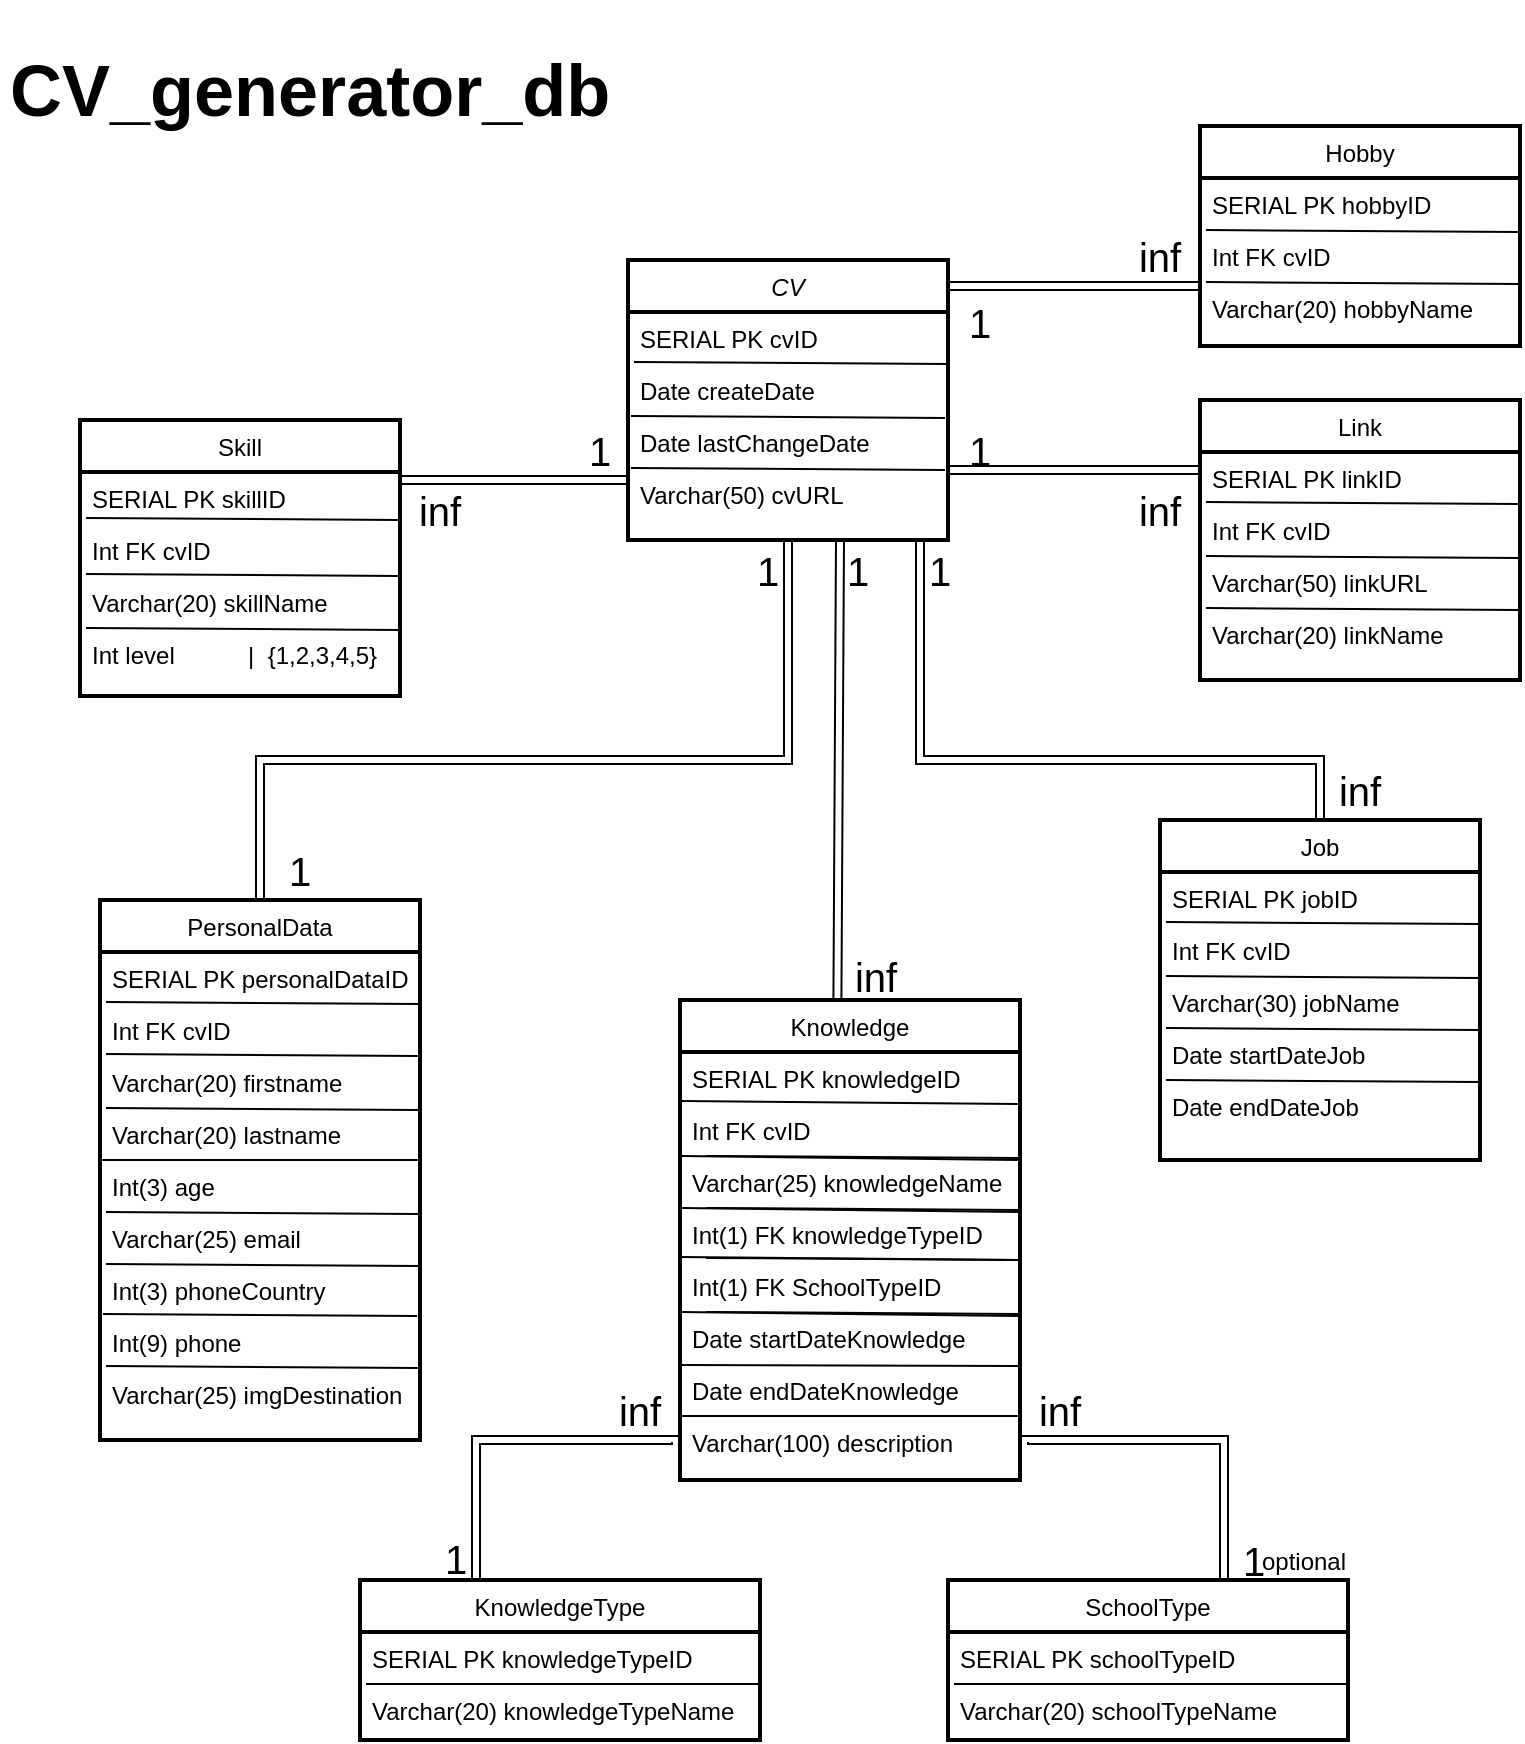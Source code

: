 <mxfile version="21.1.5" type="device">
  <diagram id="C5RBs43oDa-KdzZeNtuy" name="Page-1">
    <mxGraphModel dx="1914" dy="987" grid="1" gridSize="10" guides="1" tooltips="1" connect="1" arrows="1" fold="1" page="1" pageScale="1" pageWidth="827" pageHeight="1169" math="0" shadow="0">
      <root>
        <mxCell id="WIyWlLk6GJQsqaUBKTNV-0" />
        <mxCell id="WIyWlLk6GJQsqaUBKTNV-1" parent="WIyWlLk6GJQsqaUBKTNV-0" />
        <mxCell id="zkfFHV4jXpPFQw0GAbJ--0" value="CV" style="swimlane;fontStyle=2;align=center;verticalAlign=top;childLayout=stackLayout;horizontal=1;startSize=26;horizontalStack=0;resizeParent=1;resizeLast=0;collapsible=1;marginBottom=0;rounded=0;shadow=0;strokeWidth=2;" parent="WIyWlLk6GJQsqaUBKTNV-1" vertex="1">
          <mxGeometry x="344" y="137" width="160" height="140" as="geometry">
            <mxRectangle x="230" y="140" width="160" height="26" as="alternateBounds" />
          </mxGeometry>
        </mxCell>
        <mxCell id="zkfFHV4jXpPFQw0GAbJ--1" value="SERIAL PK cvID" style="text;align=left;verticalAlign=top;spacingLeft=4;spacingRight=4;overflow=hidden;rotatable=0;points=[[0,0.5],[1,0.5]];portConstraint=eastwest;" parent="zkfFHV4jXpPFQw0GAbJ--0" vertex="1">
          <mxGeometry y="26" width="160" height="26" as="geometry" />
        </mxCell>
        <mxCell id="-dVuh-FXX1zb581pYCFE-20" value="" style="endArrow=none;html=1;rounded=0;entryX=0.019;entryY=-0.115;entryDx=0;entryDy=0;entryPerimeter=0;exitX=0.167;exitY=0.667;exitDx=0;exitDy=0;exitPerimeter=0;" parent="zkfFHV4jXpPFQw0GAbJ--0" edge="1">
          <mxGeometry width="50" height="50" relative="1" as="geometry">
            <mxPoint x="160" y="52" as="sourcePoint" />
            <mxPoint x="3" y="51" as="targetPoint" />
          </mxGeometry>
        </mxCell>
        <mxCell id="zkfFHV4jXpPFQw0GAbJ--2" value="Date createDate" style="text;align=left;verticalAlign=top;spacingLeft=4;spacingRight=4;overflow=hidden;rotatable=0;points=[[0,0.5],[1,0.5]];portConstraint=eastwest;rounded=0;shadow=0;html=0;" parent="zkfFHV4jXpPFQw0GAbJ--0" vertex="1">
          <mxGeometry y="52" width="160" height="26" as="geometry" />
        </mxCell>
        <mxCell id="-dVuh-FXX1zb581pYCFE-21" value="" style="endArrow=none;html=1;rounded=0;entryX=0.019;entryY=-0.115;entryDx=0;entryDy=0;entryPerimeter=0;exitX=0.167;exitY=0.667;exitDx=0;exitDy=0;exitPerimeter=0;" parent="zkfFHV4jXpPFQw0GAbJ--0" edge="1">
          <mxGeometry width="50" height="50" relative="1" as="geometry">
            <mxPoint x="158.5" y="79" as="sourcePoint" />
            <mxPoint x="1.5" y="78" as="targetPoint" />
          </mxGeometry>
        </mxCell>
        <mxCell id="zkfFHV4jXpPFQw0GAbJ--3" value="Date lastChangeDate" style="text;align=left;verticalAlign=top;spacingLeft=4;spacingRight=4;overflow=hidden;rotatable=0;points=[[0,0.5],[1,0.5]];portConstraint=eastwest;rounded=0;shadow=0;html=0;" parent="zkfFHV4jXpPFQw0GAbJ--0" vertex="1">
          <mxGeometry y="78" width="160" height="26" as="geometry" />
        </mxCell>
        <mxCell id="-dVuh-FXX1zb581pYCFE-22" value="" style="endArrow=none;html=1;rounded=0;entryX=0.019;entryY=-0.115;entryDx=0;entryDy=0;entryPerimeter=0;exitX=0.167;exitY=0.667;exitDx=0;exitDy=0;exitPerimeter=0;" parent="zkfFHV4jXpPFQw0GAbJ--0" edge="1">
          <mxGeometry width="50" height="50" relative="1" as="geometry">
            <mxPoint x="158.5" y="105" as="sourcePoint" />
            <mxPoint x="1.5" y="104" as="targetPoint" />
          </mxGeometry>
        </mxCell>
        <mxCell id="-dVuh-FXX1zb581pYCFE-0" value="Varchar(50) cvURL" style="text;align=left;verticalAlign=top;spacingLeft=4;spacingRight=4;overflow=hidden;rotatable=0;points=[[0,0.5],[1,0.5]];portConstraint=eastwest;rounded=0;shadow=0;html=0;" parent="zkfFHV4jXpPFQw0GAbJ--0" vertex="1">
          <mxGeometry y="104" width="160" height="26" as="geometry" />
        </mxCell>
        <mxCell id="zkfFHV4jXpPFQw0GAbJ--6" value="Skill" style="swimlane;fontStyle=0;align=center;verticalAlign=top;childLayout=stackLayout;horizontal=1;startSize=26;horizontalStack=0;resizeParent=1;resizeLast=0;collapsible=1;marginBottom=0;rounded=0;shadow=0;strokeWidth=2;" parent="WIyWlLk6GJQsqaUBKTNV-1" vertex="1">
          <mxGeometry x="70" y="217" width="160" height="138" as="geometry">
            <mxRectangle x="130" y="380" width="160" height="26" as="alternateBounds" />
          </mxGeometry>
        </mxCell>
        <mxCell id="zkfFHV4jXpPFQw0GAbJ--7" value="SERIAL PK skillID" style="text;align=left;verticalAlign=top;spacingLeft=4;spacingRight=4;overflow=hidden;rotatable=0;points=[[0,0.5],[1,0.5]];portConstraint=eastwest;" parent="zkfFHV4jXpPFQw0GAbJ--6" vertex="1">
          <mxGeometry y="26" width="160" height="26" as="geometry" />
        </mxCell>
        <mxCell id="zkfFHV4jXpPFQw0GAbJ--8" value="Int FK cvID" style="text;align=left;verticalAlign=top;spacingLeft=4;spacingRight=4;overflow=hidden;rotatable=0;points=[[0,0.5],[1,0.5]];portConstraint=eastwest;rounded=0;shadow=0;html=0;" parent="zkfFHV4jXpPFQw0GAbJ--6" vertex="1">
          <mxGeometry y="52" width="160" height="26" as="geometry" />
        </mxCell>
        <mxCell id="-dVuh-FXX1zb581pYCFE-18" value="" style="endArrow=none;html=1;rounded=0;entryX=0.019;entryY=-0.115;entryDx=0;entryDy=0;entryPerimeter=0;exitX=0.167;exitY=0.667;exitDx=0;exitDy=0;exitPerimeter=0;" parent="zkfFHV4jXpPFQw0GAbJ--6" edge="1">
          <mxGeometry width="50" height="50" relative="1" as="geometry">
            <mxPoint x="160" y="78" as="sourcePoint" />
            <mxPoint x="3" y="77" as="targetPoint" />
          </mxGeometry>
        </mxCell>
        <mxCell id="-dVuh-FXX1zb581pYCFE-6" value="Varchar(20) skillName" style="text;align=left;verticalAlign=top;spacingLeft=4;spacingRight=4;overflow=hidden;rotatable=0;points=[[0,0.5],[1,0.5]];portConstraint=eastwest;rounded=0;shadow=0;html=0;" parent="zkfFHV4jXpPFQw0GAbJ--6" vertex="1">
          <mxGeometry y="78" width="160" height="26" as="geometry" />
        </mxCell>
        <mxCell id="-dVuh-FXX1zb581pYCFE-19" value="" style="endArrow=none;html=1;rounded=0;entryX=0.019;entryY=-0.115;entryDx=0;entryDy=0;entryPerimeter=0;exitX=0.167;exitY=0.667;exitDx=0;exitDy=0;exitPerimeter=0;" parent="zkfFHV4jXpPFQw0GAbJ--6" edge="1">
          <mxGeometry width="50" height="50" relative="1" as="geometry">
            <mxPoint x="160" y="105" as="sourcePoint" />
            <mxPoint x="3" y="104" as="targetPoint" />
          </mxGeometry>
        </mxCell>
        <mxCell id="-dVuh-FXX1zb581pYCFE-7" value="Int level           |  {1,2,3,4,5}" style="text;align=left;verticalAlign=top;spacingLeft=4;spacingRight=4;overflow=hidden;rotatable=0;points=[[0,0.5],[1,0.5]];portConstraint=eastwest;rounded=0;shadow=0;html=0;" parent="zkfFHV4jXpPFQw0GAbJ--6" vertex="1">
          <mxGeometry y="104" width="160" height="26" as="geometry" />
        </mxCell>
        <mxCell id="zkfFHV4jXpPFQw0GAbJ--12" value="" style="endArrow=block;endFill=0;shadow=0;strokeWidth=1;rounded=0;edgeStyle=elbowEdgeStyle;elbow=vertical;shape=link;" parent="WIyWlLk6GJQsqaUBKTNV-1" source="zkfFHV4jXpPFQw0GAbJ--6" target="zkfFHV4jXpPFQw0GAbJ--0" edge="1">
          <mxGeometry width="160" relative="1" as="geometry">
            <mxPoint x="210" y="310" as="sourcePoint" />
            <mxPoint x="210" y="310" as="targetPoint" />
          </mxGeometry>
        </mxCell>
        <mxCell id="zkfFHV4jXpPFQw0GAbJ--13" value="Link" style="swimlane;fontStyle=0;align=center;verticalAlign=top;childLayout=stackLayout;horizontal=1;startSize=26;horizontalStack=0;resizeParent=1;resizeLast=0;collapsible=1;marginBottom=0;rounded=0;shadow=0;strokeWidth=2;" parent="WIyWlLk6GJQsqaUBKTNV-1" vertex="1">
          <mxGeometry x="630" y="207" width="160" height="140" as="geometry">
            <mxRectangle x="340" y="380" width="170" height="26" as="alternateBounds" />
          </mxGeometry>
        </mxCell>
        <mxCell id="zkfFHV4jXpPFQw0GAbJ--14" value="SERIAL PK linkID" style="text;align=left;verticalAlign=top;spacingLeft=4;spacingRight=4;overflow=hidden;rotatable=0;points=[[0,0.5],[1,0.5]];portConstraint=eastwest;" parent="zkfFHV4jXpPFQw0GAbJ--13" vertex="1">
          <mxGeometry y="26" width="160" height="26" as="geometry" />
        </mxCell>
        <mxCell id="-dVuh-FXX1zb581pYCFE-23" value="" style="endArrow=none;html=1;rounded=0;entryX=0.019;entryY=-0.115;entryDx=0;entryDy=0;entryPerimeter=0;exitX=0.167;exitY=0.667;exitDx=0;exitDy=0;exitPerimeter=0;" parent="zkfFHV4jXpPFQw0GAbJ--13" edge="1">
          <mxGeometry width="50" height="50" relative="1" as="geometry">
            <mxPoint x="160" y="52" as="sourcePoint" />
            <mxPoint x="3" y="51" as="targetPoint" />
          </mxGeometry>
        </mxCell>
        <mxCell id="-dVuh-FXX1zb581pYCFE-1" value="Int FK cvID" style="text;align=left;verticalAlign=top;spacingLeft=4;spacingRight=4;overflow=hidden;rotatable=0;points=[[0,0.5],[1,0.5]];portConstraint=eastwest;" parent="zkfFHV4jXpPFQw0GAbJ--13" vertex="1">
          <mxGeometry y="52" width="160" height="26" as="geometry" />
        </mxCell>
        <mxCell id="-dVuh-FXX1zb581pYCFE-24" value="" style="endArrow=none;html=1;rounded=0;entryX=0.019;entryY=-0.115;entryDx=0;entryDy=0;entryPerimeter=0;exitX=0.167;exitY=0.667;exitDx=0;exitDy=0;exitPerimeter=0;" parent="zkfFHV4jXpPFQw0GAbJ--13" edge="1">
          <mxGeometry width="50" height="50" relative="1" as="geometry">
            <mxPoint x="160" y="79" as="sourcePoint" />
            <mxPoint x="3" y="78" as="targetPoint" />
          </mxGeometry>
        </mxCell>
        <mxCell id="-dVuh-FXX1zb581pYCFE-2" value="Varchar(50) linkURL" style="text;align=left;verticalAlign=top;spacingLeft=4;spacingRight=4;overflow=hidden;rotatable=0;points=[[0,0.5],[1,0.5]];portConstraint=eastwest;" parent="zkfFHV4jXpPFQw0GAbJ--13" vertex="1">
          <mxGeometry y="78" width="160" height="26" as="geometry" />
        </mxCell>
        <mxCell id="-dVuh-FXX1zb581pYCFE-25" value="" style="endArrow=none;html=1;rounded=0;entryX=0.019;entryY=-0.115;entryDx=0;entryDy=0;entryPerimeter=0;exitX=0.167;exitY=0.667;exitDx=0;exitDy=0;exitPerimeter=0;" parent="zkfFHV4jXpPFQw0GAbJ--13" edge="1">
          <mxGeometry width="50" height="50" relative="1" as="geometry">
            <mxPoint x="160" y="105" as="sourcePoint" />
            <mxPoint x="3" y="104" as="targetPoint" />
          </mxGeometry>
        </mxCell>
        <mxCell id="-dVuh-FXX1zb581pYCFE-3" value="Varchar(20) linkName" style="text;align=left;verticalAlign=top;spacingLeft=4;spacingRight=4;overflow=hidden;rotatable=0;points=[[0,0.5],[1,0.5]];portConstraint=eastwest;" parent="zkfFHV4jXpPFQw0GAbJ--13" vertex="1">
          <mxGeometry y="104" width="160" height="26" as="geometry" />
        </mxCell>
        <mxCell id="zkfFHV4jXpPFQw0GAbJ--16" value="" style="endArrow=block;endFill=0;shadow=0;strokeWidth=1;rounded=0;edgeStyle=elbowEdgeStyle;elbow=vertical;shape=link;" parent="WIyWlLk6GJQsqaUBKTNV-1" source="zkfFHV4jXpPFQw0GAbJ--13" target="zkfFHV4jXpPFQw0GAbJ--0" edge="1">
          <mxGeometry width="160" relative="1" as="geometry">
            <mxPoint x="220" y="480" as="sourcePoint" />
            <mxPoint x="320" y="378" as="targetPoint" />
          </mxGeometry>
        </mxCell>
        <mxCell id="zkfFHV4jXpPFQw0GAbJ--17" value="PersonalData" style="swimlane;fontStyle=0;align=center;verticalAlign=top;childLayout=stackLayout;horizontal=1;startSize=26;horizontalStack=0;resizeParent=1;resizeLast=0;collapsible=1;marginBottom=0;rounded=0;shadow=0;strokeWidth=2;" parent="WIyWlLk6GJQsqaUBKTNV-1" vertex="1">
          <mxGeometry x="80" y="457" width="160" height="270" as="geometry">
            <mxRectangle x="550" y="140" width="160" height="26" as="alternateBounds" />
          </mxGeometry>
        </mxCell>
        <mxCell id="zkfFHV4jXpPFQw0GAbJ--18" value="SERIAL PK personalDataID" style="text;align=left;verticalAlign=top;spacingLeft=4;spacingRight=4;overflow=hidden;rotatable=0;points=[[0,0.5],[1,0.5]];portConstraint=eastwest;" parent="zkfFHV4jXpPFQw0GAbJ--17" vertex="1">
          <mxGeometry y="26" width="160" height="26" as="geometry" />
        </mxCell>
        <mxCell id="-dVuh-FXX1zb581pYCFE-66" value="" style="endArrow=none;html=1;rounded=0;entryX=0.019;entryY=-0.115;entryDx=0;entryDy=0;entryPerimeter=0;exitX=0.167;exitY=0.667;exitDx=0;exitDy=0;exitPerimeter=0;" parent="zkfFHV4jXpPFQw0GAbJ--17" edge="1">
          <mxGeometry width="50" height="50" relative="1" as="geometry">
            <mxPoint x="160" y="52" as="sourcePoint" />
            <mxPoint x="3" y="51" as="targetPoint" />
          </mxGeometry>
        </mxCell>
        <mxCell id="zkfFHV4jXpPFQw0GAbJ--19" value="Int FK cvID" style="text;align=left;verticalAlign=top;spacingLeft=4;spacingRight=4;overflow=hidden;rotatable=0;points=[[0,0.5],[1,0.5]];portConstraint=eastwest;rounded=0;shadow=0;html=0;" parent="zkfFHV4jXpPFQw0GAbJ--17" vertex="1">
          <mxGeometry y="52" width="160" height="26" as="geometry" />
        </mxCell>
        <mxCell id="-dVuh-FXX1zb581pYCFE-67" value="" style="endArrow=none;html=1;rounded=0;entryX=0.019;entryY=-0.115;entryDx=0;entryDy=0;entryPerimeter=0;exitX=0.167;exitY=0.667;exitDx=0;exitDy=0;exitPerimeter=0;" parent="zkfFHV4jXpPFQw0GAbJ--17" edge="1">
          <mxGeometry width="50" height="50" relative="1" as="geometry">
            <mxPoint x="160" y="78" as="sourcePoint" />
            <mxPoint x="3" y="77" as="targetPoint" />
          </mxGeometry>
        </mxCell>
        <mxCell id="zkfFHV4jXpPFQw0GAbJ--20" value="Varchar(20) firstname" style="text;align=left;verticalAlign=top;spacingLeft=4;spacingRight=4;overflow=hidden;rotatable=0;points=[[0,0.5],[1,0.5]];portConstraint=eastwest;rounded=0;shadow=0;html=0;" parent="zkfFHV4jXpPFQw0GAbJ--17" vertex="1">
          <mxGeometry y="78" width="160" height="26" as="geometry" />
        </mxCell>
        <mxCell id="-dVuh-FXX1zb581pYCFE-68" value="" style="endArrow=none;html=1;rounded=0;entryX=0.019;entryY=-0.115;entryDx=0;entryDy=0;entryPerimeter=0;exitX=0.167;exitY=0.667;exitDx=0;exitDy=0;exitPerimeter=0;" parent="zkfFHV4jXpPFQw0GAbJ--17" edge="1">
          <mxGeometry width="50" height="50" relative="1" as="geometry">
            <mxPoint x="160" y="105" as="sourcePoint" />
            <mxPoint x="3" y="104" as="targetPoint" />
          </mxGeometry>
        </mxCell>
        <mxCell id="zkfFHV4jXpPFQw0GAbJ--21" value="Varchar(20) lastname" style="text;align=left;verticalAlign=top;spacingLeft=4;spacingRight=4;overflow=hidden;rotatable=0;points=[[0,0.5],[1,0.5]];portConstraint=eastwest;rounded=0;shadow=0;html=0;" parent="zkfFHV4jXpPFQw0GAbJ--17" vertex="1">
          <mxGeometry y="104" width="160" height="26" as="geometry" />
        </mxCell>
        <mxCell id="zkfFHV4jXpPFQw0GAbJ--22" value="Int(3) age" style="text;align=left;verticalAlign=top;spacingLeft=4;spacingRight=4;overflow=hidden;rotatable=0;points=[[0,0.5],[1,0.5]];portConstraint=eastwest;rounded=0;shadow=0;html=0;" parent="zkfFHV4jXpPFQw0GAbJ--17" vertex="1">
          <mxGeometry y="130" width="160" height="26" as="geometry" />
        </mxCell>
        <mxCell id="-dVuh-FXX1zb581pYCFE-71" value="" style="endArrow=none;html=1;rounded=0;entryX=0.019;entryY=-0.115;entryDx=0;entryDy=0;entryPerimeter=0;exitX=0.167;exitY=0.667;exitDx=0;exitDy=0;exitPerimeter=0;" parent="zkfFHV4jXpPFQw0GAbJ--17" edge="1">
          <mxGeometry width="50" height="50" relative="1" as="geometry">
            <mxPoint x="160" y="157" as="sourcePoint" />
            <mxPoint x="3" y="156" as="targetPoint" />
          </mxGeometry>
        </mxCell>
        <mxCell id="-dVuh-FXX1zb581pYCFE-10" value="Varchar(25) email " style="text;align=left;verticalAlign=top;spacingLeft=4;spacingRight=4;overflow=hidden;rotatable=0;points=[[0,0.5],[1,0.5]];portConstraint=eastwest;rounded=0;shadow=0;html=0;" parent="zkfFHV4jXpPFQw0GAbJ--17" vertex="1">
          <mxGeometry y="156" width="160" height="26" as="geometry" />
        </mxCell>
        <mxCell id="-dVuh-FXX1zb581pYCFE-72" value="" style="endArrow=none;html=1;rounded=0;entryX=0.019;entryY=-0.115;entryDx=0;entryDy=0;entryPerimeter=0;exitX=0.167;exitY=0.667;exitDx=0;exitDy=0;exitPerimeter=0;" parent="zkfFHV4jXpPFQw0GAbJ--17" edge="1">
          <mxGeometry width="50" height="50" relative="1" as="geometry">
            <mxPoint x="160" y="183" as="sourcePoint" />
            <mxPoint x="3" y="182" as="targetPoint" />
          </mxGeometry>
        </mxCell>
        <mxCell id="-dVuh-FXX1zb581pYCFE-11" value="Int(3) phoneCountry" style="text;align=left;verticalAlign=top;spacingLeft=4;spacingRight=4;overflow=hidden;rotatable=0;points=[[0,0.5],[1,0.5]];portConstraint=eastwest;rounded=0;shadow=0;html=0;" parent="zkfFHV4jXpPFQw0GAbJ--17" vertex="1">
          <mxGeometry y="182" width="160" height="26" as="geometry" />
        </mxCell>
        <mxCell id="-dVuh-FXX1zb581pYCFE-73" value="" style="endArrow=none;html=1;rounded=0;entryX=0.019;entryY=-0.115;entryDx=0;entryDy=0;entryPerimeter=0;exitX=0.167;exitY=0.667;exitDx=0;exitDy=0;exitPerimeter=0;" parent="zkfFHV4jXpPFQw0GAbJ--17" edge="1">
          <mxGeometry width="50" height="50" relative="1" as="geometry">
            <mxPoint x="158.5" y="208" as="sourcePoint" />
            <mxPoint x="1.5" y="207" as="targetPoint" />
          </mxGeometry>
        </mxCell>
        <mxCell id="-dVuh-FXX1zb581pYCFE-12" value="Int(9) phone&#xa;" style="text;align=left;verticalAlign=top;spacingLeft=4;spacingRight=4;overflow=hidden;rotatable=0;points=[[0,0.5],[1,0.5]];portConstraint=eastwest;rounded=0;shadow=0;html=0;" parent="zkfFHV4jXpPFQw0GAbJ--17" vertex="1">
          <mxGeometry y="208" width="160" height="26" as="geometry" />
        </mxCell>
        <mxCell id="-dVuh-FXX1zb581pYCFE-74" value="" style="endArrow=none;html=1;rounded=0;entryX=0.019;entryY=-0.115;entryDx=0;entryDy=0;entryPerimeter=0;exitX=0.167;exitY=0.667;exitDx=0;exitDy=0;exitPerimeter=0;" parent="zkfFHV4jXpPFQw0GAbJ--17" edge="1">
          <mxGeometry width="50" height="50" relative="1" as="geometry">
            <mxPoint x="160" y="234" as="sourcePoint" />
            <mxPoint x="3" y="233" as="targetPoint" />
          </mxGeometry>
        </mxCell>
        <mxCell id="-dVuh-FXX1zb581pYCFE-13" value="Varchar(25) imgDestination " style="text;align=left;verticalAlign=top;spacingLeft=4;spacingRight=4;overflow=hidden;rotatable=0;points=[[0,0.5],[1,0.5]];portConstraint=eastwest;rounded=0;shadow=0;html=0;" parent="zkfFHV4jXpPFQw0GAbJ--17" vertex="1">
          <mxGeometry y="234" width="160" height="26" as="geometry" />
        </mxCell>
        <mxCell id="zkfFHV4jXpPFQw0GAbJ--26" value="" style="endArrow=open;shadow=0;strokeWidth=1;rounded=0;endFill=1;edgeStyle=elbowEdgeStyle;elbow=vertical;shape=link;" parent="WIyWlLk6GJQsqaUBKTNV-1" source="zkfFHV4jXpPFQw0GAbJ--0" target="zkfFHV4jXpPFQw0GAbJ--17" edge="1">
          <mxGeometry x="0.5" y="41" relative="1" as="geometry">
            <mxPoint x="390" y="299" as="sourcePoint" />
            <mxPoint x="550" y="299" as="targetPoint" />
            <mxPoint x="-40" y="32" as="offset" />
            <Array as="points">
              <mxPoint x="270" y="387" />
              <mxPoint x="400" y="357" />
            </Array>
          </mxGeometry>
        </mxCell>
        <mxCell id="-dVuh-FXX1zb581pYCFE-4" value="&lt;font style=&quot;font-size: 20px;&quot;&gt;1&lt;/font&gt;" style="text;html=1;strokeColor=none;fillColor=none;align=center;verticalAlign=middle;whiteSpace=wrap;rounded=0;" parent="WIyWlLk6GJQsqaUBKTNV-1" vertex="1">
          <mxGeometry x="490" y="217" width="60" height="30" as="geometry" />
        </mxCell>
        <mxCell id="-dVuh-FXX1zb581pYCFE-5" value="&lt;font style=&quot;font-size: 20px;&quot;&gt;inf&lt;/font&gt;" style="text;html=1;strokeColor=none;fillColor=none;align=center;verticalAlign=middle;whiteSpace=wrap;rounded=0;" parent="WIyWlLk6GJQsqaUBKTNV-1" vertex="1">
          <mxGeometry x="580" y="247" width="60" height="30" as="geometry" />
        </mxCell>
        <mxCell id="-dVuh-FXX1zb581pYCFE-8" value="&lt;font style=&quot;font-size: 20px;&quot;&gt;1&lt;/font&gt;" style="text;html=1;strokeColor=none;fillColor=none;align=center;verticalAlign=middle;whiteSpace=wrap;rounded=0;" parent="WIyWlLk6GJQsqaUBKTNV-1" vertex="1">
          <mxGeometry x="300" y="217" width="60" height="30" as="geometry" />
        </mxCell>
        <mxCell id="-dVuh-FXX1zb581pYCFE-9" value="&lt;font style=&quot;font-size: 20px;&quot;&gt;inf&lt;/font&gt;" style="text;html=1;strokeColor=none;fillColor=none;align=center;verticalAlign=middle;whiteSpace=wrap;rounded=0;" parent="WIyWlLk6GJQsqaUBKTNV-1" vertex="1">
          <mxGeometry x="220" y="247" width="60" height="30" as="geometry" />
        </mxCell>
        <mxCell id="-dVuh-FXX1zb581pYCFE-14" value="&lt;font style=&quot;font-size: 20px;&quot;&gt;1&lt;/font&gt;" style="text;html=1;strokeColor=none;fillColor=none;align=center;verticalAlign=middle;whiteSpace=wrap;rounded=0;" parent="WIyWlLk6GJQsqaUBKTNV-1" vertex="1">
          <mxGeometry x="384" y="277" width="60" height="30" as="geometry" />
        </mxCell>
        <mxCell id="-dVuh-FXX1zb581pYCFE-15" value="&lt;font style=&quot;font-size: 20px;&quot;&gt;inf&lt;/font&gt;" style="text;html=1;strokeColor=none;fillColor=none;align=center;verticalAlign=middle;whiteSpace=wrap;rounded=0;" parent="WIyWlLk6GJQsqaUBKTNV-1" vertex="1">
          <mxGeometry x="438" y="480" width="60" height="30" as="geometry" />
        </mxCell>
        <mxCell id="-dVuh-FXX1zb581pYCFE-16" value="&lt;font style=&quot;font-size: 20px;&quot;&gt;1&lt;/font&gt;" style="text;html=1;strokeColor=none;fillColor=none;align=center;verticalAlign=middle;whiteSpace=wrap;rounded=0;" parent="WIyWlLk6GJQsqaUBKTNV-1" vertex="1">
          <mxGeometry x="150" y="427" width="60" height="30" as="geometry" />
        </mxCell>
        <mxCell id="-dVuh-FXX1zb581pYCFE-17" value="" style="endArrow=none;html=1;rounded=0;entryX=0.019;entryY=-0.115;entryDx=0;entryDy=0;entryPerimeter=0;exitX=0.167;exitY=0.667;exitDx=0;exitDy=0;exitPerimeter=0;" parent="WIyWlLk6GJQsqaUBKTNV-1" source="-dVuh-FXX1zb581pYCFE-9" target="zkfFHV4jXpPFQw0GAbJ--8" edge="1">
          <mxGeometry width="50" height="50" relative="1" as="geometry">
            <mxPoint x="140" y="497" as="sourcePoint" />
            <mxPoint x="190" y="447" as="targetPoint" />
          </mxGeometry>
        </mxCell>
        <mxCell id="-dVuh-FXX1zb581pYCFE-26" value="Knowledge" style="swimlane;fontStyle=0;align=center;verticalAlign=top;childLayout=stackLayout;horizontal=1;startSize=26;horizontalStack=0;resizeParent=1;resizeLast=0;collapsible=1;marginBottom=0;rounded=0;shadow=0;strokeWidth=2;" parent="WIyWlLk6GJQsqaUBKTNV-1" vertex="1">
          <mxGeometry x="370" y="507" width="170" height="240" as="geometry">
            <mxRectangle x="550" y="140" width="160" height="26" as="alternateBounds" />
          </mxGeometry>
        </mxCell>
        <mxCell id="-dVuh-FXX1zb581pYCFE-27" value="SERIAL PK knowledgeID" style="text;align=left;verticalAlign=top;spacingLeft=4;spacingRight=4;overflow=hidden;rotatable=0;points=[[0,0.5],[1,0.5]];portConstraint=eastwest;" parent="-dVuh-FXX1zb581pYCFE-26" vertex="1">
          <mxGeometry y="26" width="170" height="26" as="geometry" />
        </mxCell>
        <mxCell id="-dVuh-FXX1zb581pYCFE-53" value="" style="endArrow=none;html=1;rounded=0;entryX=0.003;entryY=-0.058;entryDx=0;entryDy=0;entryPerimeter=0;exitX=0.167;exitY=0.667;exitDx=0;exitDy=0;exitPerimeter=0;" parent="-dVuh-FXX1zb581pYCFE-26" target="-dVuh-FXX1zb581pYCFE-28" edge="1">
          <mxGeometry width="50" height="50" relative="1" as="geometry">
            <mxPoint x="170" y="52" as="sourcePoint" />
            <mxPoint x="13" y="51" as="targetPoint" />
          </mxGeometry>
        </mxCell>
        <mxCell id="-dVuh-FXX1zb581pYCFE-28" value="Int FK cvID" style="text;align=left;verticalAlign=top;spacingLeft=4;spacingRight=4;overflow=hidden;rotatable=0;points=[[0,0.5],[1,0.5]];portConstraint=eastwest;rounded=0;shadow=0;html=0;" parent="-dVuh-FXX1zb581pYCFE-26" vertex="1">
          <mxGeometry y="52" width="170" height="26" as="geometry" />
        </mxCell>
        <mxCell id="-dVuh-FXX1zb581pYCFE-54" value="" style="endArrow=none;html=1;rounded=0;entryX=0.019;entryY=-0.115;entryDx=0;entryDy=0;entryPerimeter=0;exitX=0.167;exitY=0.667;exitDx=0;exitDy=0;exitPerimeter=0;" parent="-dVuh-FXX1zb581pYCFE-26" edge="1">
          <mxGeometry width="50" height="50" relative="1" as="geometry">
            <mxPoint x="170" y="79" as="sourcePoint" />
            <mxPoint x="13" y="78" as="targetPoint" />
          </mxGeometry>
        </mxCell>
        <mxCell id="-dVuh-FXX1zb581pYCFE-60" value="" style="endArrow=none;html=1;rounded=0;entryX=0.003;entryY=-0.058;entryDx=0;entryDy=0;entryPerimeter=0;exitX=0.167;exitY=0.667;exitDx=0;exitDy=0;exitPerimeter=0;" parent="-dVuh-FXX1zb581pYCFE-26" edge="1">
          <mxGeometry width="50" height="50" relative="1" as="geometry">
            <mxPoint x="170" y="80" as="sourcePoint" />
            <mxPoint x="1" y="78" as="targetPoint" />
          </mxGeometry>
        </mxCell>
        <mxCell id="-dVuh-FXX1zb581pYCFE-29" value="Varchar(25) knowledgeName" style="text;align=left;verticalAlign=top;spacingLeft=4;spacingRight=4;overflow=hidden;rotatable=0;points=[[0,0.5],[1,0.5]];portConstraint=eastwest;rounded=0;shadow=0;html=0;" parent="-dVuh-FXX1zb581pYCFE-26" vertex="1">
          <mxGeometry y="78" width="170" height="26" as="geometry" />
        </mxCell>
        <mxCell id="-dVuh-FXX1zb581pYCFE-55" value="" style="endArrow=none;html=1;rounded=0;entryX=0.019;entryY=-0.115;entryDx=0;entryDy=0;entryPerimeter=0;exitX=0.167;exitY=0.667;exitDx=0;exitDy=0;exitPerimeter=0;" parent="-dVuh-FXX1zb581pYCFE-26" edge="1">
          <mxGeometry width="50" height="50" relative="1" as="geometry">
            <mxPoint x="170" y="105" as="sourcePoint" />
            <mxPoint x="13" y="104" as="targetPoint" />
          </mxGeometry>
        </mxCell>
        <mxCell id="-dVuh-FXX1zb581pYCFE-61" value="" style="endArrow=none;html=1;rounded=0;entryX=0.003;entryY=-0.058;entryDx=0;entryDy=0;entryPerimeter=0;exitX=0.167;exitY=0.667;exitDx=0;exitDy=0;exitPerimeter=0;" parent="-dVuh-FXX1zb581pYCFE-26" edge="1">
          <mxGeometry width="50" height="50" relative="1" as="geometry">
            <mxPoint x="170" y="106" as="sourcePoint" />
            <mxPoint x="1" y="104" as="targetPoint" />
          </mxGeometry>
        </mxCell>
        <mxCell id="-dVuh-FXX1zb581pYCFE-30" value="Int(1) FK knowledgeTypeID" style="text;align=left;verticalAlign=top;spacingLeft=4;spacingRight=4;overflow=hidden;rotatable=0;points=[[0,0.5],[1,0.5]];portConstraint=eastwest;rounded=0;shadow=0;html=0;" parent="-dVuh-FXX1zb581pYCFE-26" vertex="1">
          <mxGeometry y="104" width="170" height="26" as="geometry" />
        </mxCell>
        <mxCell id="-dVuh-FXX1zb581pYCFE-56" value="" style="endArrow=none;html=1;rounded=0;entryX=0.019;entryY=-0.115;entryDx=0;entryDy=0;entryPerimeter=0;exitX=0.167;exitY=0.667;exitDx=0;exitDy=0;exitPerimeter=0;" parent="-dVuh-FXX1zb581pYCFE-26" edge="1">
          <mxGeometry width="50" height="50" relative="1" as="geometry">
            <mxPoint x="170" y="130" as="sourcePoint" />
            <mxPoint x="13" y="129" as="targetPoint" />
          </mxGeometry>
        </mxCell>
        <mxCell id="-dVuh-FXX1zb581pYCFE-62" value="" style="endArrow=none;html=1;rounded=0;entryX=0;entryY=-0.058;entryDx=0;entryDy=0;entryPerimeter=0;exitX=0.167;exitY=0.667;exitDx=0;exitDy=0;exitPerimeter=0;" parent="-dVuh-FXX1zb581pYCFE-26" target="-dVuh-FXX1zb581pYCFE-39" edge="1">
          <mxGeometry width="50" height="50" relative="1" as="geometry">
            <mxPoint x="170" y="130" as="sourcePoint" />
            <mxPoint x="1" y="128" as="targetPoint" />
          </mxGeometry>
        </mxCell>
        <mxCell id="-dVuh-FXX1zb581pYCFE-39" value="Int(1) FK SchoolTypeID" style="text;align=left;verticalAlign=top;spacingLeft=4;spacingRight=4;overflow=hidden;rotatable=0;points=[[0,0.5],[1,0.5]];portConstraint=eastwest;rounded=0;shadow=0;html=0;" parent="-dVuh-FXX1zb581pYCFE-26" vertex="1">
          <mxGeometry y="130" width="170" height="26" as="geometry" />
        </mxCell>
        <mxCell id="-dVuh-FXX1zb581pYCFE-57" value="" style="endArrow=none;html=1;rounded=0;entryX=0.019;entryY=-0.115;entryDx=0;entryDy=0;entryPerimeter=0;exitX=0.167;exitY=0.667;exitDx=0;exitDy=0;exitPerimeter=0;" parent="-dVuh-FXX1zb581pYCFE-26" edge="1">
          <mxGeometry width="50" height="50" relative="1" as="geometry">
            <mxPoint x="170" y="157" as="sourcePoint" />
            <mxPoint x="13" y="156" as="targetPoint" />
          </mxGeometry>
        </mxCell>
        <mxCell id="-dVuh-FXX1zb581pYCFE-63" value="" style="endArrow=none;html=1;rounded=0;entryX=0.003;entryY=-0.058;entryDx=0;entryDy=0;entryPerimeter=0;exitX=0.167;exitY=0.667;exitDx=0;exitDy=0;exitPerimeter=0;" parent="-dVuh-FXX1zb581pYCFE-26" edge="1">
          <mxGeometry width="50" height="50" relative="1" as="geometry">
            <mxPoint x="169" y="158" as="sourcePoint" />
            <mxPoint y="156" as="targetPoint" />
          </mxGeometry>
        </mxCell>
        <mxCell id="-dVuh-FXX1zb581pYCFE-32" value="Date startDateKnowledge" style="text;align=left;verticalAlign=top;spacingLeft=4;spacingRight=4;overflow=hidden;rotatable=0;points=[[0,0.5],[1,0.5]];portConstraint=eastwest;rounded=0;shadow=0;html=0;" parent="-dVuh-FXX1zb581pYCFE-26" vertex="1">
          <mxGeometry y="156" width="170" height="26" as="geometry" />
        </mxCell>
        <mxCell id="-dVuh-FXX1zb581pYCFE-33" value="Date endDateKnowledge" style="text;align=left;verticalAlign=top;spacingLeft=4;spacingRight=4;overflow=hidden;rotatable=0;points=[[0,0.5],[1,0.5]];portConstraint=eastwest;rounded=0;shadow=0;html=0;" parent="-dVuh-FXX1zb581pYCFE-26" vertex="1">
          <mxGeometry y="182" width="170" height="26" as="geometry" />
        </mxCell>
        <mxCell id="-dVuh-FXX1zb581pYCFE-58" value="" style="endArrow=none;html=1;rounded=0;entryX=0.003;entryY=0.019;entryDx=0;entryDy=0;entryPerimeter=0;exitX=0.167;exitY=0.667;exitDx=0;exitDy=0;exitPerimeter=0;" parent="-dVuh-FXX1zb581pYCFE-26" target="-dVuh-FXX1zb581pYCFE-33" edge="1">
          <mxGeometry width="50" height="50" relative="1" as="geometry">
            <mxPoint x="170" y="183" as="sourcePoint" />
            <mxPoint x="13" y="182" as="targetPoint" />
          </mxGeometry>
        </mxCell>
        <mxCell id="-dVuh-FXX1zb581pYCFE-59" value="" style="endArrow=none;html=1;rounded=0;entryX=0.003;entryY=0;entryDx=0;entryDy=0;entryPerimeter=0;exitX=0.167;exitY=0.667;exitDx=0;exitDy=0;exitPerimeter=0;" parent="-dVuh-FXX1zb581pYCFE-26" target="-dVuh-FXX1zb581pYCFE-34" edge="1">
          <mxGeometry width="50" height="50" relative="1" as="geometry">
            <mxPoint x="170" y="208" as="sourcePoint" />
            <mxPoint x="13" y="207" as="targetPoint" />
          </mxGeometry>
        </mxCell>
        <mxCell id="-dVuh-FXX1zb581pYCFE-97" value="" style="endArrow=open;shadow=0;strokeWidth=1;rounded=0;endFill=1;edgeStyle=elbowEdgeStyle;elbow=vertical;shape=link;exitX=0;exitY=0.5;exitDx=0;exitDy=0;" parent="-dVuh-FXX1zb581pYCFE-26" edge="1">
          <mxGeometry x="0.5" y="41" relative="1" as="geometry">
            <mxPoint x="-2" y="221" as="sourcePoint" />
            <mxPoint x="-102" y="290" as="targetPoint" />
            <mxPoint x="-40" y="32" as="offset" />
            <Array as="points">
              <mxPoint x="8" y="220" />
              <mxPoint x="138" y="190" />
            </Array>
          </mxGeometry>
        </mxCell>
        <mxCell id="-dVuh-FXX1zb581pYCFE-34" value="Varchar(100) description" style="text;align=left;verticalAlign=top;spacingLeft=4;spacingRight=4;overflow=hidden;rotatable=0;points=[[0,0.5],[1,0.5]];portConstraint=eastwest;rounded=0;shadow=0;html=0;" parent="-dVuh-FXX1zb581pYCFE-26" vertex="1">
          <mxGeometry y="208" width="170" height="26" as="geometry" />
        </mxCell>
        <mxCell id="-dVuh-FXX1zb581pYCFE-36" value="" style="endArrow=none;html=1;rounded=0;entryX=0.463;entryY=-0.004;entryDx=0;entryDy=0;shape=link;entryPerimeter=0;" parent="WIyWlLk6GJQsqaUBKTNV-1" target="-dVuh-FXX1zb581pYCFE-26" edge="1">
          <mxGeometry width="50" height="50" relative="1" as="geometry">
            <mxPoint x="450" y="277" as="sourcePoint" />
            <mxPoint x="190" y="447" as="targetPoint" />
          </mxGeometry>
        </mxCell>
        <mxCell id="-dVuh-FXX1zb581pYCFE-37" value="&lt;font style=&quot;font-size: 20px;&quot;&gt;1&lt;/font&gt;" style="text;html=1;strokeColor=none;fillColor=none;align=center;verticalAlign=middle;whiteSpace=wrap;rounded=0;" parent="WIyWlLk6GJQsqaUBKTNV-1" vertex="1">
          <mxGeometry x="429" y="277" width="60" height="30" as="geometry" />
        </mxCell>
        <mxCell id="-dVuh-FXX1zb581pYCFE-38" value="&lt;font style=&quot;font-size: 20px;&quot;&gt;inf&lt;/font&gt;" style="text;html=1;strokeColor=none;fillColor=none;align=center;verticalAlign=middle;whiteSpace=wrap;rounded=0;" parent="WIyWlLk6GJQsqaUBKTNV-1" vertex="1">
          <mxGeometry x="680" y="387" width="60" height="30" as="geometry" />
        </mxCell>
        <mxCell id="-dVuh-FXX1zb581pYCFE-41" value="Job" style="swimlane;fontStyle=0;align=center;verticalAlign=top;childLayout=stackLayout;horizontal=1;startSize=26;horizontalStack=0;resizeParent=1;resizeLast=0;collapsible=1;marginBottom=0;rounded=0;shadow=0;strokeWidth=2;" parent="WIyWlLk6GJQsqaUBKTNV-1" vertex="1">
          <mxGeometry x="610" y="417" width="160" height="170" as="geometry">
            <mxRectangle x="340" y="380" width="170" height="26" as="alternateBounds" />
          </mxGeometry>
        </mxCell>
        <mxCell id="-dVuh-FXX1zb581pYCFE-42" value="SERIAL PK jobID" style="text;align=left;verticalAlign=top;spacingLeft=4;spacingRight=4;overflow=hidden;rotatable=0;points=[[0,0.5],[1,0.5]];portConstraint=eastwest;" parent="-dVuh-FXX1zb581pYCFE-41" vertex="1">
          <mxGeometry y="26" width="160" height="26" as="geometry" />
        </mxCell>
        <mxCell id="-dVuh-FXX1zb581pYCFE-43" value="" style="endArrow=none;html=1;rounded=0;entryX=0.019;entryY=-0.115;entryDx=0;entryDy=0;entryPerimeter=0;exitX=0.167;exitY=0.667;exitDx=0;exitDy=0;exitPerimeter=0;" parent="-dVuh-FXX1zb581pYCFE-41" edge="1">
          <mxGeometry width="50" height="50" relative="1" as="geometry">
            <mxPoint x="160" y="52" as="sourcePoint" />
            <mxPoint x="3" y="51" as="targetPoint" />
          </mxGeometry>
        </mxCell>
        <mxCell id="-dVuh-FXX1zb581pYCFE-44" value="Int FK cvID" style="text;align=left;verticalAlign=top;spacingLeft=4;spacingRight=4;overflow=hidden;rotatable=0;points=[[0,0.5],[1,0.5]];portConstraint=eastwest;" parent="-dVuh-FXX1zb581pYCFE-41" vertex="1">
          <mxGeometry y="52" width="160" height="26" as="geometry" />
        </mxCell>
        <mxCell id="-dVuh-FXX1zb581pYCFE-45" value="" style="endArrow=none;html=1;rounded=0;entryX=0.019;entryY=-0.115;entryDx=0;entryDy=0;entryPerimeter=0;exitX=0.167;exitY=0.667;exitDx=0;exitDy=0;exitPerimeter=0;" parent="-dVuh-FXX1zb581pYCFE-41" edge="1">
          <mxGeometry width="50" height="50" relative="1" as="geometry">
            <mxPoint x="160" y="79" as="sourcePoint" />
            <mxPoint x="3" y="78" as="targetPoint" />
          </mxGeometry>
        </mxCell>
        <mxCell id="-dVuh-FXX1zb581pYCFE-46" value="Varchar(30) jobName" style="text;align=left;verticalAlign=top;spacingLeft=4;spacingRight=4;overflow=hidden;rotatable=0;points=[[0,0.5],[1,0.5]];portConstraint=eastwest;" parent="-dVuh-FXX1zb581pYCFE-41" vertex="1">
          <mxGeometry y="78" width="160" height="26" as="geometry" />
        </mxCell>
        <mxCell id="-dVuh-FXX1zb581pYCFE-47" value="" style="endArrow=none;html=1;rounded=0;entryX=0.019;entryY=-0.115;entryDx=0;entryDy=0;entryPerimeter=0;exitX=0.167;exitY=0.667;exitDx=0;exitDy=0;exitPerimeter=0;" parent="-dVuh-FXX1zb581pYCFE-41" edge="1">
          <mxGeometry width="50" height="50" relative="1" as="geometry">
            <mxPoint x="160" y="105" as="sourcePoint" />
            <mxPoint x="3" y="104" as="targetPoint" />
          </mxGeometry>
        </mxCell>
        <mxCell id="-dVuh-FXX1zb581pYCFE-49" value="Date startDateJob" style="text;align=left;verticalAlign=top;spacingLeft=4;spacingRight=4;overflow=hidden;rotatable=0;points=[[0,0.5],[1,0.5]];portConstraint=eastwest;rounded=0;shadow=0;html=0;" parent="-dVuh-FXX1zb581pYCFE-41" vertex="1">
          <mxGeometry y="104" width="160" height="26" as="geometry" />
        </mxCell>
        <mxCell id="-dVuh-FXX1zb581pYCFE-52" value="" style="endArrow=none;html=1;rounded=0;entryX=0.019;entryY=-0.115;entryDx=0;entryDy=0;entryPerimeter=0;exitX=0.167;exitY=0.667;exitDx=0;exitDy=0;exitPerimeter=0;" parent="-dVuh-FXX1zb581pYCFE-41" edge="1">
          <mxGeometry width="50" height="50" relative="1" as="geometry">
            <mxPoint x="160" y="131" as="sourcePoint" />
            <mxPoint x="3" y="130" as="targetPoint" />
          </mxGeometry>
        </mxCell>
        <mxCell id="-dVuh-FXX1zb581pYCFE-50" value="Date endDateJob" style="text;align=left;verticalAlign=top;spacingLeft=4;spacingRight=4;overflow=hidden;rotatable=0;points=[[0,0.5],[1,0.5]];portConstraint=eastwest;rounded=0;shadow=0;html=0;" parent="-dVuh-FXX1zb581pYCFE-41" vertex="1">
          <mxGeometry y="130" width="160" height="26" as="geometry" />
        </mxCell>
        <mxCell id="-dVuh-FXX1zb581pYCFE-69" value="" style="endArrow=none;html=1;rounded=0;entryX=0.019;entryY=-0.115;entryDx=0;entryDy=0;entryPerimeter=0;" parent="WIyWlLk6GJQsqaUBKTNV-1" edge="1">
          <mxGeometry width="50" height="50" relative="1" as="geometry">
            <mxPoint x="240" y="587" as="sourcePoint" />
            <mxPoint x="80" y="587" as="targetPoint" />
          </mxGeometry>
        </mxCell>
        <mxCell id="-dVuh-FXX1zb581pYCFE-75" value="" style="endArrow=open;shadow=0;strokeWidth=1;rounded=0;endFill=1;edgeStyle=elbowEdgeStyle;elbow=vertical;shape=link;" parent="WIyWlLk6GJQsqaUBKTNV-1" target="-dVuh-FXX1zb581pYCFE-41" edge="1">
          <mxGeometry x="0.5" y="41" relative="1" as="geometry">
            <mxPoint x="490" y="277" as="sourcePoint" />
            <mxPoint x="226" y="457" as="targetPoint" />
            <mxPoint x="-40" y="32" as="offset" />
            <Array as="points">
              <mxPoint x="336" y="387" />
              <mxPoint x="466" y="357" />
            </Array>
          </mxGeometry>
        </mxCell>
        <mxCell id="-dVuh-FXX1zb581pYCFE-76" value="&lt;font style=&quot;font-size: 20px;&quot;&gt;1&lt;/font&gt;" style="text;html=1;strokeColor=none;fillColor=none;align=center;verticalAlign=middle;whiteSpace=wrap;rounded=0;" parent="WIyWlLk6GJQsqaUBKTNV-1" vertex="1">
          <mxGeometry x="470" y="277" width="60" height="30" as="geometry" />
        </mxCell>
        <mxCell id="-dVuh-FXX1zb581pYCFE-78" value="KnowledgeType" style="swimlane;fontStyle=0;align=center;verticalAlign=top;childLayout=stackLayout;horizontal=1;startSize=26;horizontalStack=0;resizeParent=1;resizeLast=0;collapsible=1;marginBottom=0;rounded=0;shadow=0;strokeWidth=2;" parent="WIyWlLk6GJQsqaUBKTNV-1" vertex="1">
          <mxGeometry x="210" y="797" width="200" height="80" as="geometry">
            <mxRectangle x="130" y="380" width="160" height="26" as="alternateBounds" />
          </mxGeometry>
        </mxCell>
        <mxCell id="-dVuh-FXX1zb581pYCFE-79" value="SERIAL PK knowledgeTypeID" style="text;align=left;verticalAlign=top;spacingLeft=4;spacingRight=4;overflow=hidden;rotatable=0;points=[[0,0.5],[1,0.5]];portConstraint=eastwest;" parent="-dVuh-FXX1zb581pYCFE-78" vertex="1">
          <mxGeometry y="26" width="200" height="26" as="geometry" />
        </mxCell>
        <mxCell id="-dVuh-FXX1zb581pYCFE-81" value="" style="endArrow=none;html=1;rounded=0;entryX=0.019;entryY=-0.115;entryDx=0;entryDy=0;entryPerimeter=0;exitX=0.997;exitY=0;exitDx=0;exitDy=0;exitPerimeter=0;" parent="-dVuh-FXX1zb581pYCFE-78" source="-dVuh-FXX1zb581pYCFE-80" edge="1">
          <mxGeometry width="50" height="50" relative="1" as="geometry">
            <mxPoint x="160" y="53" as="sourcePoint" />
            <mxPoint x="3" y="52" as="targetPoint" />
          </mxGeometry>
        </mxCell>
        <mxCell id="-dVuh-FXX1zb581pYCFE-80" value="Varchar(20) knowledgeTypeName" style="text;align=left;verticalAlign=top;spacingLeft=4;spacingRight=4;overflow=hidden;rotatable=0;points=[[0,0.5],[1,0.5]];portConstraint=eastwest;rounded=0;shadow=0;html=0;" parent="-dVuh-FXX1zb581pYCFE-78" vertex="1">
          <mxGeometry y="52" width="200" height="26" as="geometry" />
        </mxCell>
        <mxCell id="-dVuh-FXX1zb581pYCFE-92" value="SchoolType" style="swimlane;fontStyle=0;align=center;verticalAlign=top;childLayout=stackLayout;horizontal=1;startSize=26;horizontalStack=0;resizeParent=1;resizeLast=0;collapsible=1;marginBottom=0;rounded=0;shadow=0;strokeWidth=2;" parent="WIyWlLk6GJQsqaUBKTNV-1" vertex="1">
          <mxGeometry x="504" y="797" width="200" height="80" as="geometry">
            <mxRectangle x="130" y="380" width="160" height="26" as="alternateBounds" />
          </mxGeometry>
        </mxCell>
        <mxCell id="-dVuh-FXX1zb581pYCFE-93" value="SERIAL PK schoolTypeID" style="text;align=left;verticalAlign=top;spacingLeft=4;spacingRight=4;overflow=hidden;rotatable=0;points=[[0,0.5],[1,0.5]];portConstraint=eastwest;" parent="-dVuh-FXX1zb581pYCFE-92" vertex="1">
          <mxGeometry y="26" width="200" height="26" as="geometry" />
        </mxCell>
        <mxCell id="-dVuh-FXX1zb581pYCFE-94" value="" style="endArrow=none;html=1;rounded=0;entryX=0.019;entryY=-0.115;entryDx=0;entryDy=0;entryPerimeter=0;exitX=0.997;exitY=0;exitDx=0;exitDy=0;exitPerimeter=0;" parent="-dVuh-FXX1zb581pYCFE-92" source="-dVuh-FXX1zb581pYCFE-95" edge="1">
          <mxGeometry width="50" height="50" relative="1" as="geometry">
            <mxPoint x="160" y="53" as="sourcePoint" />
            <mxPoint x="3" y="52" as="targetPoint" />
          </mxGeometry>
        </mxCell>
        <mxCell id="-dVuh-FXX1zb581pYCFE-95" value="Varchar(20) schoolTypeName" style="text;align=left;verticalAlign=top;spacingLeft=4;spacingRight=4;overflow=hidden;rotatable=0;points=[[0,0.5],[1,0.5]];portConstraint=eastwest;rounded=0;shadow=0;html=0;" parent="-dVuh-FXX1zb581pYCFE-92" vertex="1">
          <mxGeometry y="52" width="200" height="26" as="geometry" />
        </mxCell>
        <mxCell id="-dVuh-FXX1zb581pYCFE-98" value="" style="endArrow=open;shadow=0;strokeWidth=1;rounded=0;endFill=1;edgeStyle=elbowEdgeStyle;elbow=vertical;shape=link;exitX=1;exitY=0.5;exitDx=0;exitDy=0;" parent="WIyWlLk6GJQsqaUBKTNV-1" edge="1">
          <mxGeometry x="0.5" y="41" relative="1" as="geometry">
            <mxPoint x="542" y="728" as="sourcePoint" />
            <mxPoint x="642" y="797" as="targetPoint" />
            <mxPoint x="-40" y="32" as="offset" />
            <Array as="points">
              <mxPoint x="752" y="727" />
              <mxPoint x="882" y="697" />
            </Array>
          </mxGeometry>
        </mxCell>
        <mxCell id="-dVuh-FXX1zb581pYCFE-99" value="&lt;font style=&quot;font-size: 20px;&quot;&gt;inf&lt;/font&gt;" style="text;html=1;strokeColor=none;fillColor=none;align=center;verticalAlign=middle;whiteSpace=wrap;rounded=0;" parent="WIyWlLk6GJQsqaUBKTNV-1" vertex="1">
          <mxGeometry x="530" y="697" width="60" height="30" as="geometry" />
        </mxCell>
        <mxCell id="-dVuh-FXX1zb581pYCFE-100" value="&lt;font style=&quot;font-size: 20px;&quot;&gt;inf&lt;/font&gt;" style="text;html=1;strokeColor=none;fillColor=none;align=center;verticalAlign=middle;whiteSpace=wrap;rounded=0;" parent="WIyWlLk6GJQsqaUBKTNV-1" vertex="1">
          <mxGeometry x="320" y="697" width="60" height="30" as="geometry" />
        </mxCell>
        <mxCell id="-dVuh-FXX1zb581pYCFE-101" value="&lt;font style=&quot;font-size: 20px;&quot;&gt;1&lt;/font&gt;" style="text;html=1;strokeColor=none;fillColor=none;align=center;verticalAlign=middle;whiteSpace=wrap;rounded=0;" parent="WIyWlLk6GJQsqaUBKTNV-1" vertex="1">
          <mxGeometry x="627" y="772" width="60" height="30" as="geometry" />
        </mxCell>
        <mxCell id="-dVuh-FXX1zb581pYCFE-102" value="&lt;font style=&quot;font-size: 20px;&quot;&gt;1&lt;/font&gt;" style="text;html=1;strokeColor=none;fillColor=none;align=center;verticalAlign=middle;whiteSpace=wrap;rounded=0;" parent="WIyWlLk6GJQsqaUBKTNV-1" vertex="1">
          <mxGeometry x="228" y="771" width="60" height="30" as="geometry" />
        </mxCell>
        <mxCell id="-dVuh-FXX1zb581pYCFE-105" value="optional" style="text;html=1;strokeColor=none;fillColor=none;align=center;verticalAlign=middle;whiteSpace=wrap;rounded=0;" parent="WIyWlLk6GJQsqaUBKTNV-1" vertex="1">
          <mxGeometry x="652" y="773" width="60" height="30" as="geometry" />
        </mxCell>
        <mxCell id="-dVuh-FXX1zb581pYCFE-106" value="&lt;h1 style=&quot;font-size: 36px;&quot;&gt;&lt;font style=&quot;font-size: 36px;&quot;&gt;CV_generator_db&lt;br&gt;&lt;/font&gt;&lt;/h1&gt;&lt;p style=&quot;font-size: 36px;&quot;&gt;&lt;font style=&quot;font-size: 36px;&quot;&gt;&lt;br&gt;&lt;/font&gt;&lt;/p&gt;" style="text;html=1;strokeColor=none;fillColor=none;spacing=5;spacingTop=-20;whiteSpace=wrap;overflow=hidden;rounded=0;" parent="WIyWlLk6GJQsqaUBKTNV-1" vertex="1">
          <mxGeometry x="30" y="17" width="350" height="93" as="geometry" />
        </mxCell>
        <mxCell id="7o2shLt4_tauznpc1KCN-0" value="" style="endArrow=block;endFill=0;shadow=0;strokeWidth=1;rounded=0;edgeStyle=elbowEdgeStyle;elbow=vertical;shape=link;" edge="1" parent="WIyWlLk6GJQsqaUBKTNV-1">
          <mxGeometry width="160" relative="1" as="geometry">
            <mxPoint x="630" y="150" as="sourcePoint" />
            <mxPoint x="504" y="150" as="targetPoint" />
          </mxGeometry>
        </mxCell>
        <mxCell id="7o2shLt4_tauznpc1KCN-1" value="Hobby" style="swimlane;fontStyle=0;align=center;verticalAlign=top;childLayout=stackLayout;horizontal=1;startSize=26;horizontalStack=0;resizeParent=1;resizeLast=0;collapsible=1;marginBottom=0;rounded=0;shadow=0;strokeWidth=2;" vertex="1" parent="WIyWlLk6GJQsqaUBKTNV-1">
          <mxGeometry x="630" y="70" width="160" height="110" as="geometry">
            <mxRectangle x="130" y="380" width="160" height="26" as="alternateBounds" />
          </mxGeometry>
        </mxCell>
        <mxCell id="7o2shLt4_tauznpc1KCN-2" value="SERIAL PK hobbyID" style="text;align=left;verticalAlign=top;spacingLeft=4;spacingRight=4;overflow=hidden;rotatable=0;points=[[0,0.5],[1,0.5]];portConstraint=eastwest;" vertex="1" parent="7o2shLt4_tauznpc1KCN-1">
          <mxGeometry y="26" width="160" height="26" as="geometry" />
        </mxCell>
        <mxCell id="7o2shLt4_tauznpc1KCN-4" value="" style="endArrow=none;html=1;rounded=0;entryX=0.019;entryY=-0.115;entryDx=0;entryDy=0;entryPerimeter=0;exitX=0.167;exitY=0.667;exitDx=0;exitDy=0;exitPerimeter=0;" edge="1" parent="7o2shLt4_tauznpc1KCN-1">
          <mxGeometry width="50" height="50" relative="1" as="geometry">
            <mxPoint x="160" y="53" as="sourcePoint" />
            <mxPoint x="3" y="52" as="targetPoint" />
          </mxGeometry>
        </mxCell>
        <mxCell id="7o2shLt4_tauznpc1KCN-3" value="Int FK cvID" style="text;align=left;verticalAlign=top;spacingLeft=4;spacingRight=4;overflow=hidden;rotatable=0;points=[[0,0.5],[1,0.5]];portConstraint=eastwest;rounded=0;shadow=0;html=0;" vertex="1" parent="7o2shLt4_tauznpc1KCN-1">
          <mxGeometry y="52" width="160" height="26" as="geometry" />
        </mxCell>
        <mxCell id="7o2shLt4_tauznpc1KCN-6" value="" style="endArrow=none;html=1;rounded=0;entryX=0.019;entryY=-0.115;entryDx=0;entryDy=0;entryPerimeter=0;exitX=0.167;exitY=0.667;exitDx=0;exitDy=0;exitPerimeter=0;" edge="1" parent="7o2shLt4_tauznpc1KCN-1">
          <mxGeometry width="50" height="50" relative="1" as="geometry">
            <mxPoint x="160" y="79" as="sourcePoint" />
            <mxPoint x="3" y="78" as="targetPoint" />
          </mxGeometry>
        </mxCell>
        <mxCell id="7o2shLt4_tauznpc1KCN-5" value="Varchar(20) hobbyName" style="text;align=left;verticalAlign=top;spacingLeft=4;spacingRight=4;overflow=hidden;rotatable=0;points=[[0,0.5],[1,0.5]];portConstraint=eastwest;rounded=0;shadow=0;html=0;" vertex="1" parent="7o2shLt4_tauznpc1KCN-1">
          <mxGeometry y="78" width="160" height="26" as="geometry" />
        </mxCell>
        <mxCell id="7o2shLt4_tauznpc1KCN-8" value="&lt;font style=&quot;font-size: 20px;&quot;&gt;inf&lt;/font&gt;" style="text;html=1;strokeColor=none;fillColor=none;align=center;verticalAlign=middle;whiteSpace=wrap;rounded=0;" vertex="1" parent="WIyWlLk6GJQsqaUBKTNV-1">
          <mxGeometry x="580" y="120" width="60" height="30" as="geometry" />
        </mxCell>
        <mxCell id="7o2shLt4_tauznpc1KCN-11" value="&lt;font style=&quot;font-size: 20px;&quot;&gt;1&lt;/font&gt;" style="text;html=1;strokeColor=none;fillColor=none;align=center;verticalAlign=middle;whiteSpace=wrap;rounded=0;" vertex="1" parent="WIyWlLk6GJQsqaUBKTNV-1">
          <mxGeometry x="490" y="153" width="60" height="30" as="geometry" />
        </mxCell>
      </root>
    </mxGraphModel>
  </diagram>
</mxfile>
